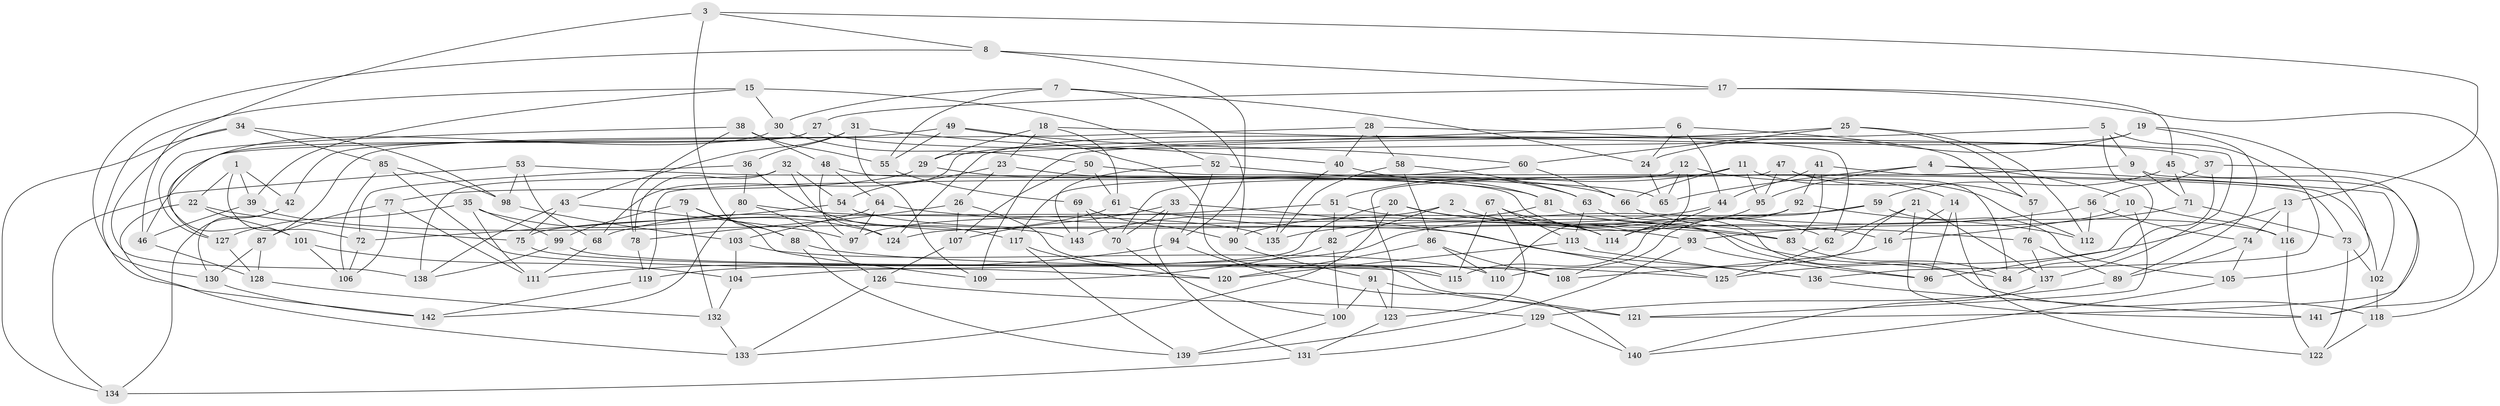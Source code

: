 // coarse degree distribution, {10: 0.046511627906976744, 4: 0.7209302325581395, 3: 0.09302325581395349, 11: 0.06976744186046512, 7: 0.011627906976744186, 9: 0.03488372093023256, 6: 0.011627906976744186, 12: 0.011627906976744186}
// Generated by graph-tools (version 1.1) at 2025/53/03/04/25 22:53:44]
// undirected, 143 vertices, 286 edges
graph export_dot {
  node [color=gray90,style=filled];
  1;
  2;
  3;
  4;
  5;
  6;
  7;
  8;
  9;
  10;
  11;
  12;
  13;
  14;
  15;
  16;
  17;
  18;
  19;
  20;
  21;
  22;
  23;
  24;
  25;
  26;
  27;
  28;
  29;
  30;
  31;
  32;
  33;
  34;
  35;
  36;
  37;
  38;
  39;
  40;
  41;
  42;
  43;
  44;
  45;
  46;
  47;
  48;
  49;
  50;
  51;
  52;
  53;
  54;
  55;
  56;
  57;
  58;
  59;
  60;
  61;
  62;
  63;
  64;
  65;
  66;
  67;
  68;
  69;
  70;
  71;
  72;
  73;
  74;
  75;
  76;
  77;
  78;
  79;
  80;
  81;
  82;
  83;
  84;
  85;
  86;
  87;
  88;
  89;
  90;
  91;
  92;
  93;
  94;
  95;
  96;
  97;
  98;
  99;
  100;
  101;
  102;
  103;
  104;
  105;
  106;
  107;
  108;
  109;
  110;
  111;
  112;
  113;
  114;
  115;
  116;
  117;
  118;
  119;
  120;
  121;
  122;
  123;
  124;
  125;
  126;
  127;
  128;
  129;
  130;
  131;
  132;
  133;
  134;
  135;
  136;
  137;
  138;
  139;
  140;
  141;
  142;
  143;
  1 -- 39;
  1 -- 42;
  1 -- 22;
  1 -- 72;
  2 -- 82;
  2 -- 62;
  2 -- 143;
  2 -- 16;
  3 -- 88;
  3 -- 46;
  3 -- 13;
  3 -- 8;
  4 -- 65;
  4 -- 95;
  4 -- 10;
  4 -- 102;
  5 -- 96;
  5 -- 9;
  5 -- 68;
  5 -- 136;
  6 -- 44;
  6 -- 29;
  6 -- 24;
  6 -- 57;
  7 -- 30;
  7 -- 55;
  7 -- 90;
  7 -- 24;
  8 -- 130;
  8 -- 94;
  8 -- 17;
  9 -- 71;
  9 -- 141;
  9 -- 123;
  10 -- 116;
  10 -- 16;
  10 -- 121;
  11 -- 51;
  11 -- 112;
  11 -- 66;
  11 -- 95;
  12 -- 14;
  12 -- 110;
  12 -- 70;
  12 -- 65;
  13 -- 125;
  13 -- 74;
  13 -- 116;
  14 -- 16;
  14 -- 96;
  14 -- 122;
  15 -- 39;
  15 -- 142;
  15 -- 30;
  15 -- 52;
  16 -- 108;
  17 -- 45;
  17 -- 27;
  17 -- 118;
  18 -- 137;
  18 -- 23;
  18 -- 29;
  18 -- 61;
  19 -- 89;
  19 -- 105;
  19 -- 24;
  19 -- 124;
  20 -- 114;
  20 -- 83;
  20 -- 133;
  20 -- 104;
  21 -- 62;
  21 -- 141;
  21 -- 110;
  21 -- 137;
  22 -- 75;
  22 -- 133;
  22 -- 101;
  23 -- 81;
  23 -- 26;
  23 -- 54;
  24 -- 65;
  25 -- 109;
  25 -- 57;
  25 -- 112;
  25 -- 60;
  26 -- 121;
  26 -- 107;
  26 -- 78;
  27 -- 42;
  27 -- 37;
  27 -- 127;
  28 -- 40;
  28 -- 62;
  28 -- 58;
  28 -- 46;
  29 -- 77;
  29 -- 66;
  30 -- 101;
  30 -- 50;
  31 -- 40;
  31 -- 36;
  31 -- 43;
  31 -- 109;
  32 -- 124;
  32 -- 138;
  32 -- 54;
  32 -- 78;
  33 -- 125;
  33 -- 131;
  33 -- 107;
  33 -- 70;
  34 -- 138;
  34 -- 134;
  34 -- 85;
  34 -- 98;
  35 -- 124;
  35 -- 127;
  35 -- 99;
  35 -- 111;
  36 -- 117;
  36 -- 80;
  36 -- 72;
  37 -- 84;
  37 -- 56;
  37 -- 141;
  38 -- 48;
  38 -- 78;
  38 -- 127;
  38 -- 55;
  39 -- 46;
  39 -- 143;
  40 -- 81;
  40 -- 135;
  41 -- 83;
  41 -- 102;
  41 -- 44;
  41 -- 92;
  42 -- 130;
  42 -- 134;
  43 -- 138;
  43 -- 97;
  43 -- 75;
  44 -- 135;
  44 -- 114;
  45 -- 121;
  45 -- 59;
  45 -- 71;
  46 -- 128;
  47 -- 84;
  47 -- 119;
  47 -- 95;
  47 -- 57;
  48 -- 64;
  48 -- 96;
  48 -- 97;
  49 -- 115;
  49 -- 55;
  49 -- 60;
  49 -- 87;
  50 -- 73;
  50 -- 107;
  50 -- 61;
  51 -- 82;
  51 -- 84;
  51 -- 97;
  52 -- 63;
  52 -- 94;
  52 -- 143;
  53 -- 65;
  53 -- 98;
  53 -- 68;
  53 -- 134;
  54 -- 72;
  54 -- 136;
  55 -- 69;
  56 -- 112;
  56 -- 74;
  56 -- 119;
  57 -- 76;
  58 -- 135;
  58 -- 86;
  58 -- 63;
  59 -- 75;
  59 -- 108;
  59 -- 105;
  60 -- 66;
  60 -- 117;
  61 -- 83;
  61 -- 68;
  62 -- 125;
  63 -- 113;
  63 -- 118;
  64 -- 103;
  64 -- 93;
  64 -- 97;
  66 -- 76;
  67 -- 114;
  67 -- 115;
  67 -- 123;
  67 -- 113;
  68 -- 111;
  69 -- 143;
  69 -- 90;
  69 -- 70;
  70 -- 100;
  71 -- 93;
  71 -- 73;
  72 -- 106;
  73 -- 122;
  73 -- 102;
  74 -- 105;
  74 -- 89;
  75 -- 115;
  76 -- 137;
  76 -- 89;
  77 -- 87;
  77 -- 111;
  77 -- 106;
  78 -- 119;
  79 -- 88;
  79 -- 109;
  79 -- 132;
  79 -- 99;
  80 -- 135;
  80 -- 142;
  80 -- 126;
  81 -- 90;
  81 -- 116;
  82 -- 109;
  82 -- 100;
  83 -- 84;
  85 -- 98;
  85 -- 106;
  85 -- 120;
  86 -- 120;
  86 -- 110;
  86 -- 108;
  87 -- 128;
  87 -- 130;
  88 -- 125;
  88 -- 139;
  89 -- 129;
  90 -- 91;
  91 -- 100;
  91 -- 123;
  91 -- 121;
  92 -- 115;
  92 -- 112;
  92 -- 124;
  93 -- 139;
  93 -- 96;
  94 -- 111;
  94 -- 140;
  95 -- 114;
  98 -- 103;
  99 -- 108;
  99 -- 138;
  100 -- 139;
  101 -- 104;
  101 -- 106;
  102 -- 118;
  103 -- 104;
  103 -- 110;
  104 -- 132;
  105 -- 140;
  107 -- 126;
  113 -- 136;
  113 -- 120;
  116 -- 122;
  117 -- 139;
  117 -- 120;
  118 -- 122;
  119 -- 142;
  123 -- 131;
  126 -- 129;
  126 -- 133;
  127 -- 128;
  128 -- 132;
  129 -- 131;
  129 -- 140;
  130 -- 142;
  131 -- 134;
  132 -- 133;
  136 -- 141;
  137 -- 140;
}

